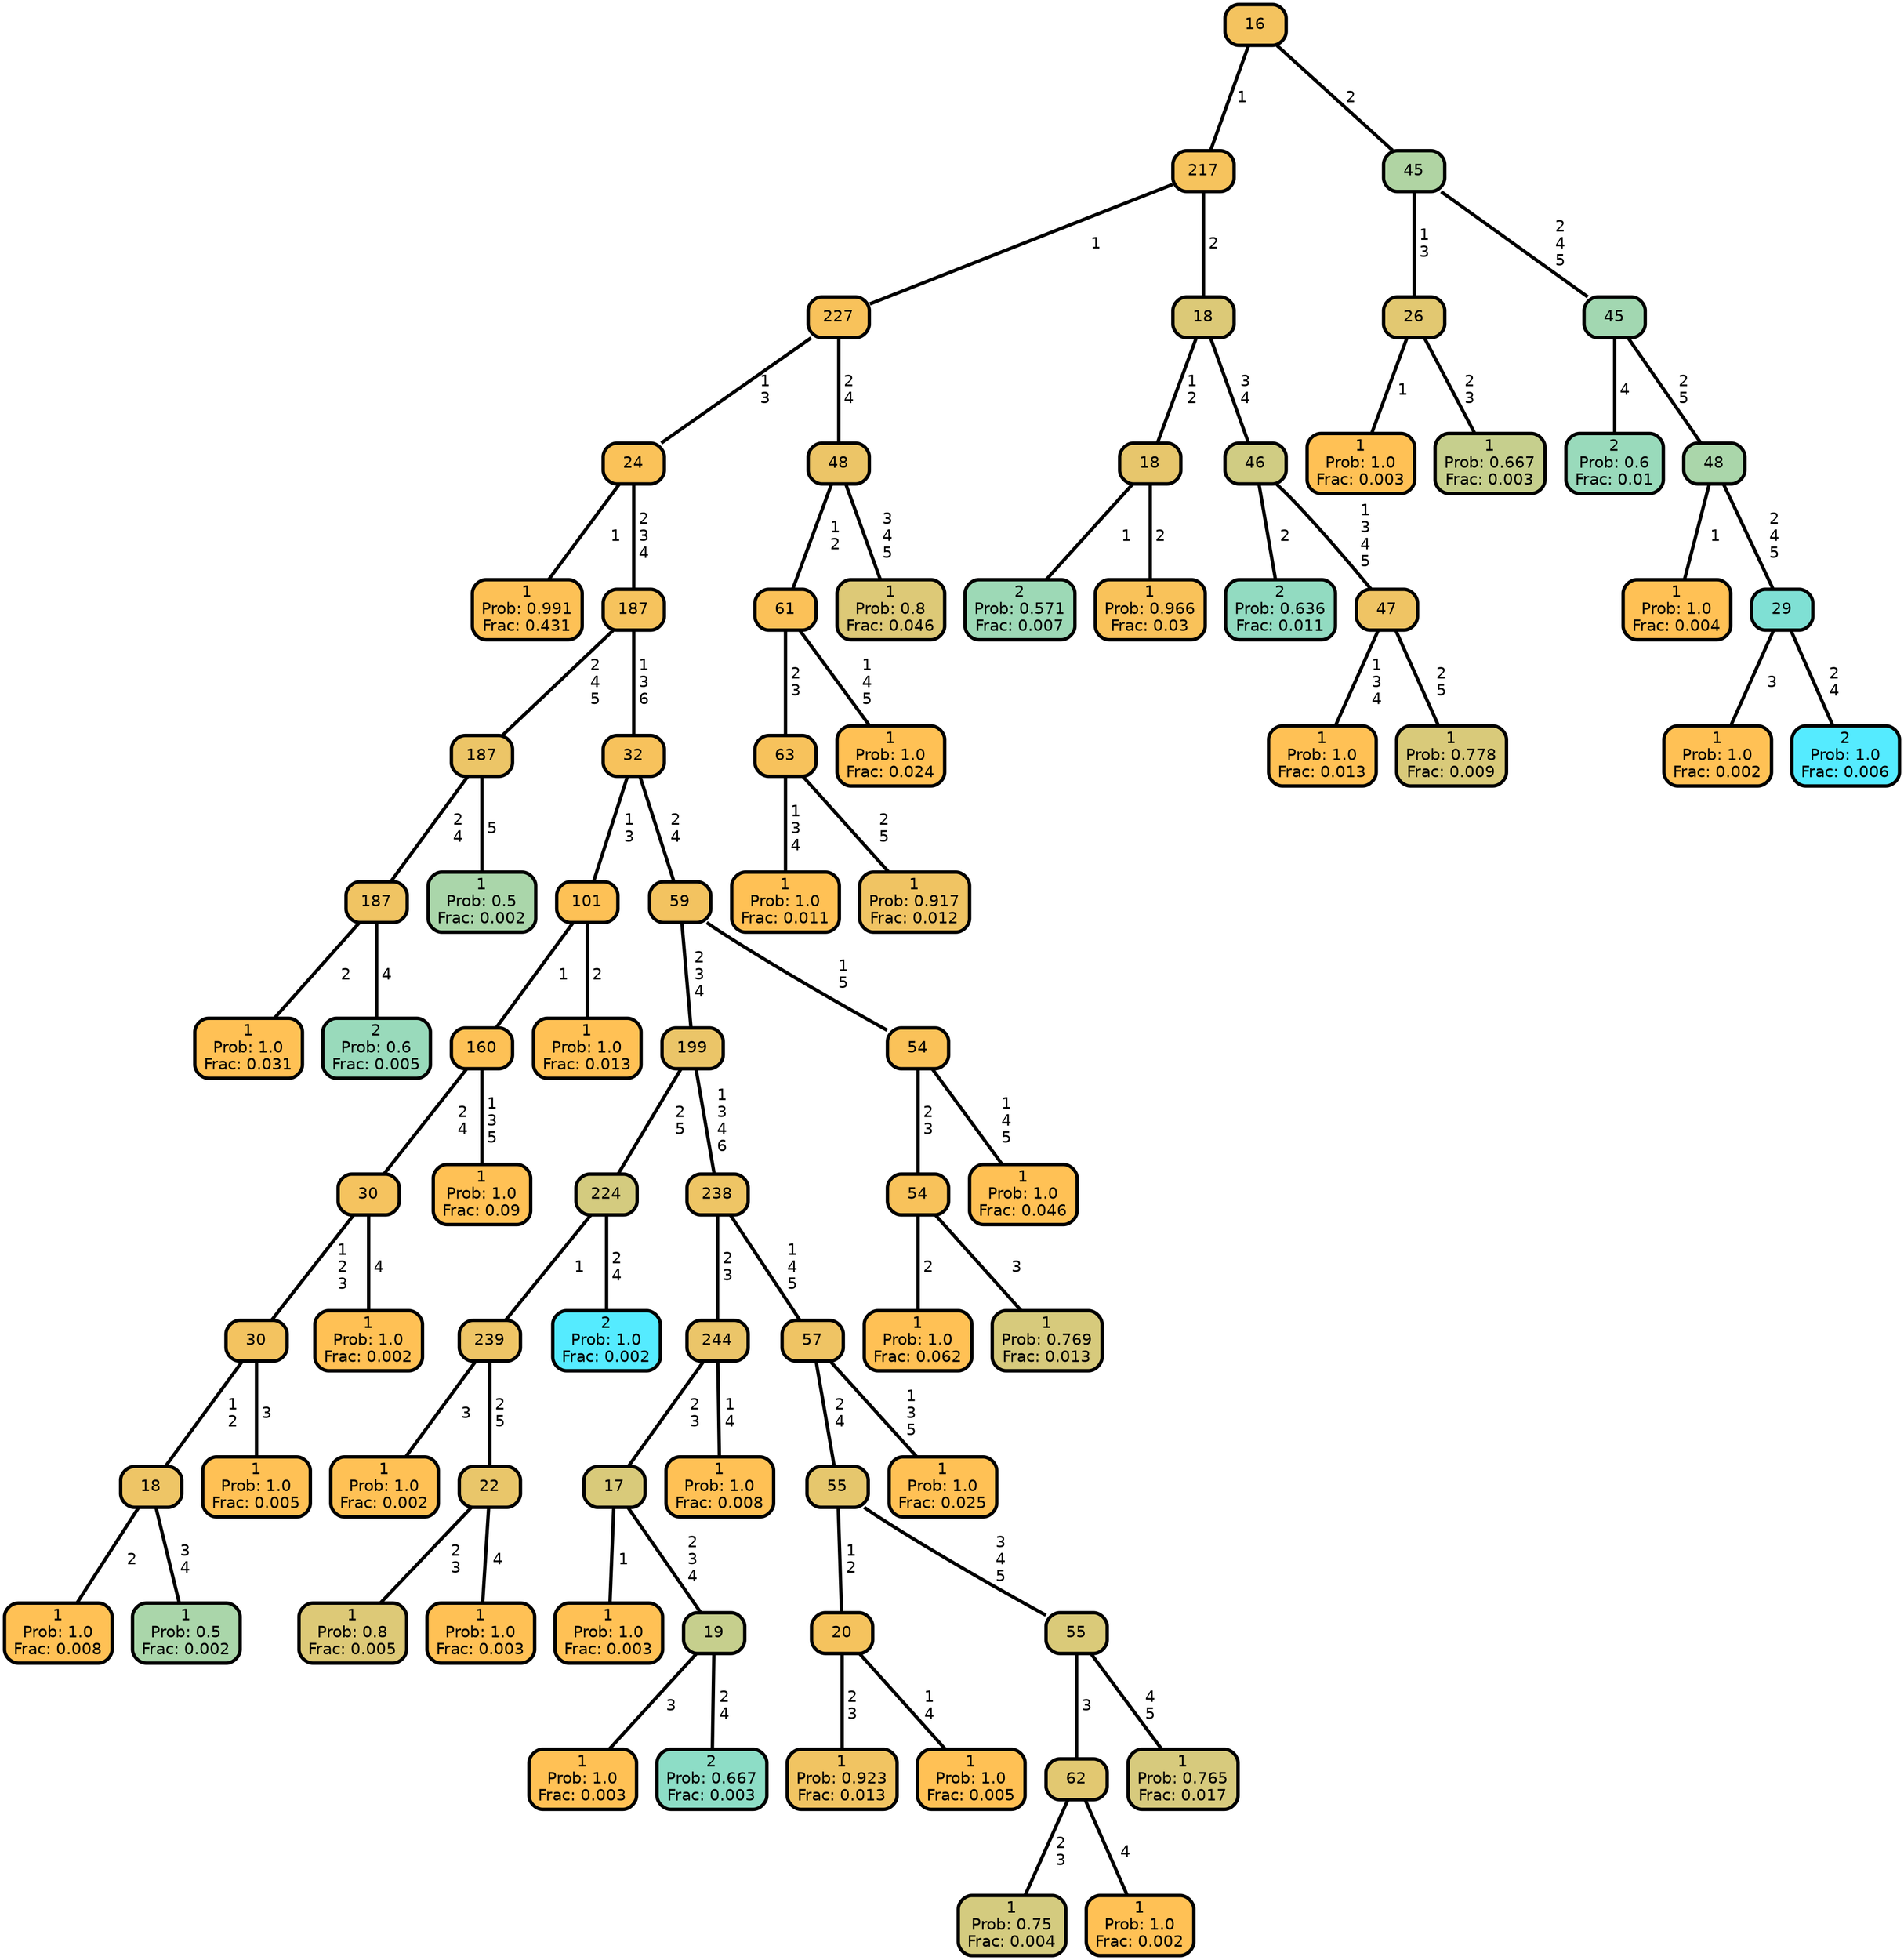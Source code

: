 graph Tree {
node [shape=box, style="filled, rounded",color="black",penwidth="3",fontcolor="black",                 fontname=helvetica] ;
graph [ranksep="0 equally", splines=straight,                 bgcolor=transparent, dpi=200] ;
edge [fontname=helvetica, color=black] ;
0 [label="1
Prob: 0.991
Frac: 0.431", fillcolor="#fdc156"] ;
1 [label="24", fillcolor="#fac259"] ;
2 [label="1
Prob: 1.0
Frac: 0.031", fillcolor="#ffc155"] ;
3 [label="187", fillcolor="#f0c463"] ;
4 [label="2
Prob: 0.6
Frac: 0.005", fillcolor="#99dabb"] ;
5 [label="187", fillcolor="#ecc567"] ;
6 [label="1
Prob: 0.5
Frac: 0.002", fillcolor="#aad6aa"] ;
7 [label="187", fillcolor="#f6c35d"] ;
8 [label="1
Prob: 1.0
Frac: 0.008", fillcolor="#ffc155"] ;
9 [label="18", fillcolor="#eec566"] ;
10 [label="1
Prob: 0.5
Frac: 0.002", fillcolor="#aad6aa"] ;
11 [label="30", fillcolor="#f3c360"] ;
12 [label="1
Prob: 1.0
Frac: 0.005", fillcolor="#ffc155"] ;
13 [label="30", fillcolor="#f5c35f"] ;
14 [label="1
Prob: 1.0
Frac: 0.002", fillcolor="#ffc155"] ;
15 [label="160", fillcolor="#fdc156"] ;
16 [label="1
Prob: 1.0
Frac: 0.09", fillcolor="#ffc155"] ;
17 [label="101", fillcolor="#fdc156"] ;
18 [label="1
Prob: 1.0
Frac: 0.013", fillcolor="#ffc155"] ;
19 [label="32", fillcolor="#f7c25c"] ;
20 [label="1
Prob: 1.0
Frac: 0.002", fillcolor="#ffc155"] ;
21 [label="239", fillcolor="#eec566"] ;
22 [label="1
Prob: 0.8
Frac: 0.005", fillcolor="#ddc977"] ;
23 [label="22", fillcolor="#e9c66a"] ;
24 [label="1
Prob: 1.0
Frac: 0.003", fillcolor="#ffc155"] ;
25 [label="224", fillcolor="#d4cb7f"] ;
26 [label="2
Prob: 1.0
Frac: 0.002", fillcolor="#55ebff"] ;
27 [label="199", fillcolor="#ebc568"] ;
28 [label="1
Prob: 1.0
Frac: 0.003", fillcolor="#ffc155"] ;
29 [label="17", fillcolor="#d9ca7a"] ;
30 [label="1
Prob: 1.0
Frac: 0.003", fillcolor="#ffc155"] ;
31 [label="19", fillcolor="#c6cf8d"] ;
32 [label="2
Prob: 0.667
Frac: 0.003", fillcolor="#8dddc6"] ;
33 [label="244", fillcolor="#ebc569"] ;
34 [label="1
Prob: 1.0
Frac: 0.008", fillcolor="#ffc155"] ;
35 [label="238", fillcolor="#eec565"] ;
36 [label="1
Prob: 0.923
Frac: 0.013", fillcolor="#f1c462"] ;
37 [label="20", fillcolor="#f5c35e"] ;
38 [label="1
Prob: 1.0
Frac: 0.005", fillcolor="#ffc155"] ;
39 [label="55", fillcolor="#e6c76d"] ;
40 [label="1
Prob: 0.75
Frac: 0.004", fillcolor="#d4cb7f"] ;
41 [label="62", fillcolor="#e2c871"] ;
42 [label="1
Prob: 1.0
Frac: 0.002", fillcolor="#ffc155"] ;
43 [label="55", fillcolor="#daca79"] ;
44 [label="1
Prob: 0.765
Frac: 0.017", fillcolor="#d7ca7d"] ;
45 [label="57", fillcolor="#efc464"] ;
46 [label="1
Prob: 1.0
Frac: 0.025", fillcolor="#ffc155"] ;
47 [label="59", fillcolor="#f3c360"] ;
48 [label="1
Prob: 1.0
Frac: 0.062", fillcolor="#ffc155"] ;
49 [label="54", fillcolor="#f8c25b"] ;
50 [label="1
Prob: 0.769
Frac: 0.013", fillcolor="#d7ca7c"] ;
51 [label="54", fillcolor="#fac259"] ;
52 [label="1
Prob: 1.0
Frac: 0.046", fillcolor="#ffc155"] ;
53 [label="227", fillcolor="#f8c25b"] ;
54 [label="1
Prob: 1.0
Frac: 0.011", fillcolor="#ffc155"] ;
55 [label="63", fillcolor="#f7c25c"] ;
56 [label="1
Prob: 0.917
Frac: 0.012", fillcolor="#f0c463"] ;
57 [label="61", fillcolor="#fbc158"] ;
58 [label="1
Prob: 1.0
Frac: 0.024", fillcolor="#ffc155"] ;
59 [label="48", fillcolor="#ecc567"] ;
60 [label="1
Prob: 0.8
Frac: 0.046", fillcolor="#ddc977"] ;
61 [label="217", fillcolor="#f6c35d"] ;
62 [label="2
Prob: 0.571
Frac: 0.007", fillcolor="#9dd9b6"] ;
63 [label="18", fillcolor="#e7c66c"] ;
64 [label="1
Prob: 0.966
Frac: 0.03", fillcolor="#f9c25a"] ;
65 [label="18", fillcolor="#dcc977"] ;
66 [label="2
Prob: 0.636
Frac: 0.011", fillcolor="#92dbc1"] ;
67 [label="46", fillcolor="#d0cc83"] ;
68 [label="1
Prob: 1.0
Frac: 0.013", fillcolor="#ffc155"] ;
69 [label="47", fillcolor="#efc464"] ;
70 [label="1
Prob: 0.778
Frac: 0.009", fillcolor="#d9ca7a"] ;
71 [label="16", fillcolor="#f4c35f"] ;
72 [label="1
Prob: 1.0
Frac: 0.003", fillcolor="#ffc155"] ;
73 [label="26", fillcolor="#e2c871"] ;
74 [label="1
Prob: 0.667
Frac: 0.003", fillcolor="#c6cf8d"] ;
75 [label="45", fillcolor="#b0d4a3"] ;
76 [label="2
Prob: 0.6
Frac: 0.01", fillcolor="#99dabb"] ;
77 [label="45", fillcolor="#a2d7b1"] ;
78 [label="1
Prob: 1.0
Frac: 0.004", fillcolor="#ffc155"] ;
79 [label="48", fillcolor="#aad6aa"] ;
80 [label="1
Prob: 1.0
Frac: 0.002", fillcolor="#ffc155"] ;
81 [label="29", fillcolor="#7fe0d4"] ;
82 [label="2
Prob: 1.0
Frac: 0.006", fillcolor="#55ebff"] ;
1 -- 0 [label=" 1",penwidth=3] ;
1 -- 7 [label=" 2\n 3\n 4",penwidth=3] ;
3 -- 2 [label=" 2",penwidth=3] ;
3 -- 4 [label=" 4",penwidth=3] ;
5 -- 3 [label=" 2\n 4",penwidth=3] ;
5 -- 6 [label=" 5",penwidth=3] ;
7 -- 5 [label=" 2\n 4\n 5",penwidth=3] ;
7 -- 19 [label=" 1\n 3\n 6",penwidth=3] ;
9 -- 8 [label=" 2",penwidth=3] ;
9 -- 10 [label=" 3\n 4",penwidth=3] ;
11 -- 9 [label=" 1\n 2",penwidth=3] ;
11 -- 12 [label=" 3",penwidth=3] ;
13 -- 11 [label=" 1\n 2\n 3",penwidth=3] ;
13 -- 14 [label=" 4",penwidth=3] ;
15 -- 13 [label=" 2\n 4",penwidth=3] ;
15 -- 16 [label=" 1\n 3\n 5",penwidth=3] ;
17 -- 15 [label=" 1",penwidth=3] ;
17 -- 18 [label=" 2",penwidth=3] ;
19 -- 17 [label=" 1\n 3",penwidth=3] ;
19 -- 47 [label=" 2\n 4",penwidth=3] ;
21 -- 20 [label=" 3",penwidth=3] ;
21 -- 23 [label=" 2\n 5",penwidth=3] ;
23 -- 22 [label=" 2\n 3",penwidth=3] ;
23 -- 24 [label=" 4",penwidth=3] ;
25 -- 21 [label=" 1",penwidth=3] ;
25 -- 26 [label=" 2\n 4",penwidth=3] ;
27 -- 25 [label=" 2\n 5",penwidth=3] ;
27 -- 35 [label=" 1\n 3\n 4\n 6",penwidth=3] ;
29 -- 28 [label=" 1",penwidth=3] ;
29 -- 31 [label=" 2\n 3\n 4",penwidth=3] ;
31 -- 30 [label=" 3",penwidth=3] ;
31 -- 32 [label=" 2\n 4",penwidth=3] ;
33 -- 29 [label=" 2\n 3",penwidth=3] ;
33 -- 34 [label=" 1\n 4",penwidth=3] ;
35 -- 33 [label=" 2\n 3",penwidth=3] ;
35 -- 45 [label=" 1\n 4\n 5",penwidth=3] ;
37 -- 36 [label=" 2\n 3",penwidth=3] ;
37 -- 38 [label=" 1\n 4",penwidth=3] ;
39 -- 37 [label=" 1\n 2",penwidth=3] ;
39 -- 43 [label=" 3\n 4\n 5",penwidth=3] ;
41 -- 40 [label=" 2\n 3",penwidth=3] ;
41 -- 42 [label=" 4",penwidth=3] ;
43 -- 41 [label=" 3",penwidth=3] ;
43 -- 44 [label=" 4\n 5",penwidth=3] ;
45 -- 39 [label=" 2\n 4",penwidth=3] ;
45 -- 46 [label=" 1\n 3\n 5",penwidth=3] ;
47 -- 27 [label=" 2\n 3\n 4",penwidth=3] ;
47 -- 51 [label=" 1\n 5",penwidth=3] ;
49 -- 48 [label=" 2",penwidth=3] ;
49 -- 50 [label=" 3",penwidth=3] ;
51 -- 49 [label=" 2\n 3",penwidth=3] ;
51 -- 52 [label=" 1\n 4\n 5",penwidth=3] ;
53 -- 1 [label=" 1\n 3",penwidth=3] ;
53 -- 59 [label=" 2\n 4",penwidth=3] ;
55 -- 54 [label=" 1\n 3\n 4",penwidth=3] ;
55 -- 56 [label=" 2\n 5",penwidth=3] ;
57 -- 55 [label=" 2\n 3",penwidth=3] ;
57 -- 58 [label=" 1\n 4\n 5",penwidth=3] ;
59 -- 57 [label=" 1\n 2",penwidth=3] ;
59 -- 60 [label=" 3\n 4\n 5",penwidth=3] ;
61 -- 53 [label=" 1",penwidth=3] ;
61 -- 65 [label=" 2",penwidth=3] ;
63 -- 62 [label=" 1",penwidth=3] ;
63 -- 64 [label=" 2",penwidth=3] ;
65 -- 63 [label=" 1\n 2",penwidth=3] ;
65 -- 67 [label=" 3\n 4",penwidth=3] ;
67 -- 66 [label=" 2",penwidth=3] ;
67 -- 69 [label=" 1\n 3\n 4\n 5",penwidth=3] ;
69 -- 68 [label=" 1\n 3\n 4",penwidth=3] ;
69 -- 70 [label=" 2\n 5",penwidth=3] ;
71 -- 61 [label=" 1",penwidth=3] ;
71 -- 75 [label=" 2",penwidth=3] ;
73 -- 72 [label=" 1",penwidth=3] ;
73 -- 74 [label=" 2\n 3",penwidth=3] ;
75 -- 73 [label=" 1\n 3",penwidth=3] ;
75 -- 77 [label=" 2\n 4\n 5",penwidth=3] ;
77 -- 76 [label=" 4",penwidth=3] ;
77 -- 79 [label=" 2\n 5",penwidth=3] ;
79 -- 78 [label=" 1",penwidth=3] ;
79 -- 81 [label=" 2\n 4\n 5",penwidth=3] ;
81 -- 80 [label=" 3",penwidth=3] ;
81 -- 82 [label=" 2\n 4",penwidth=3] ;
{rank = same;}}
